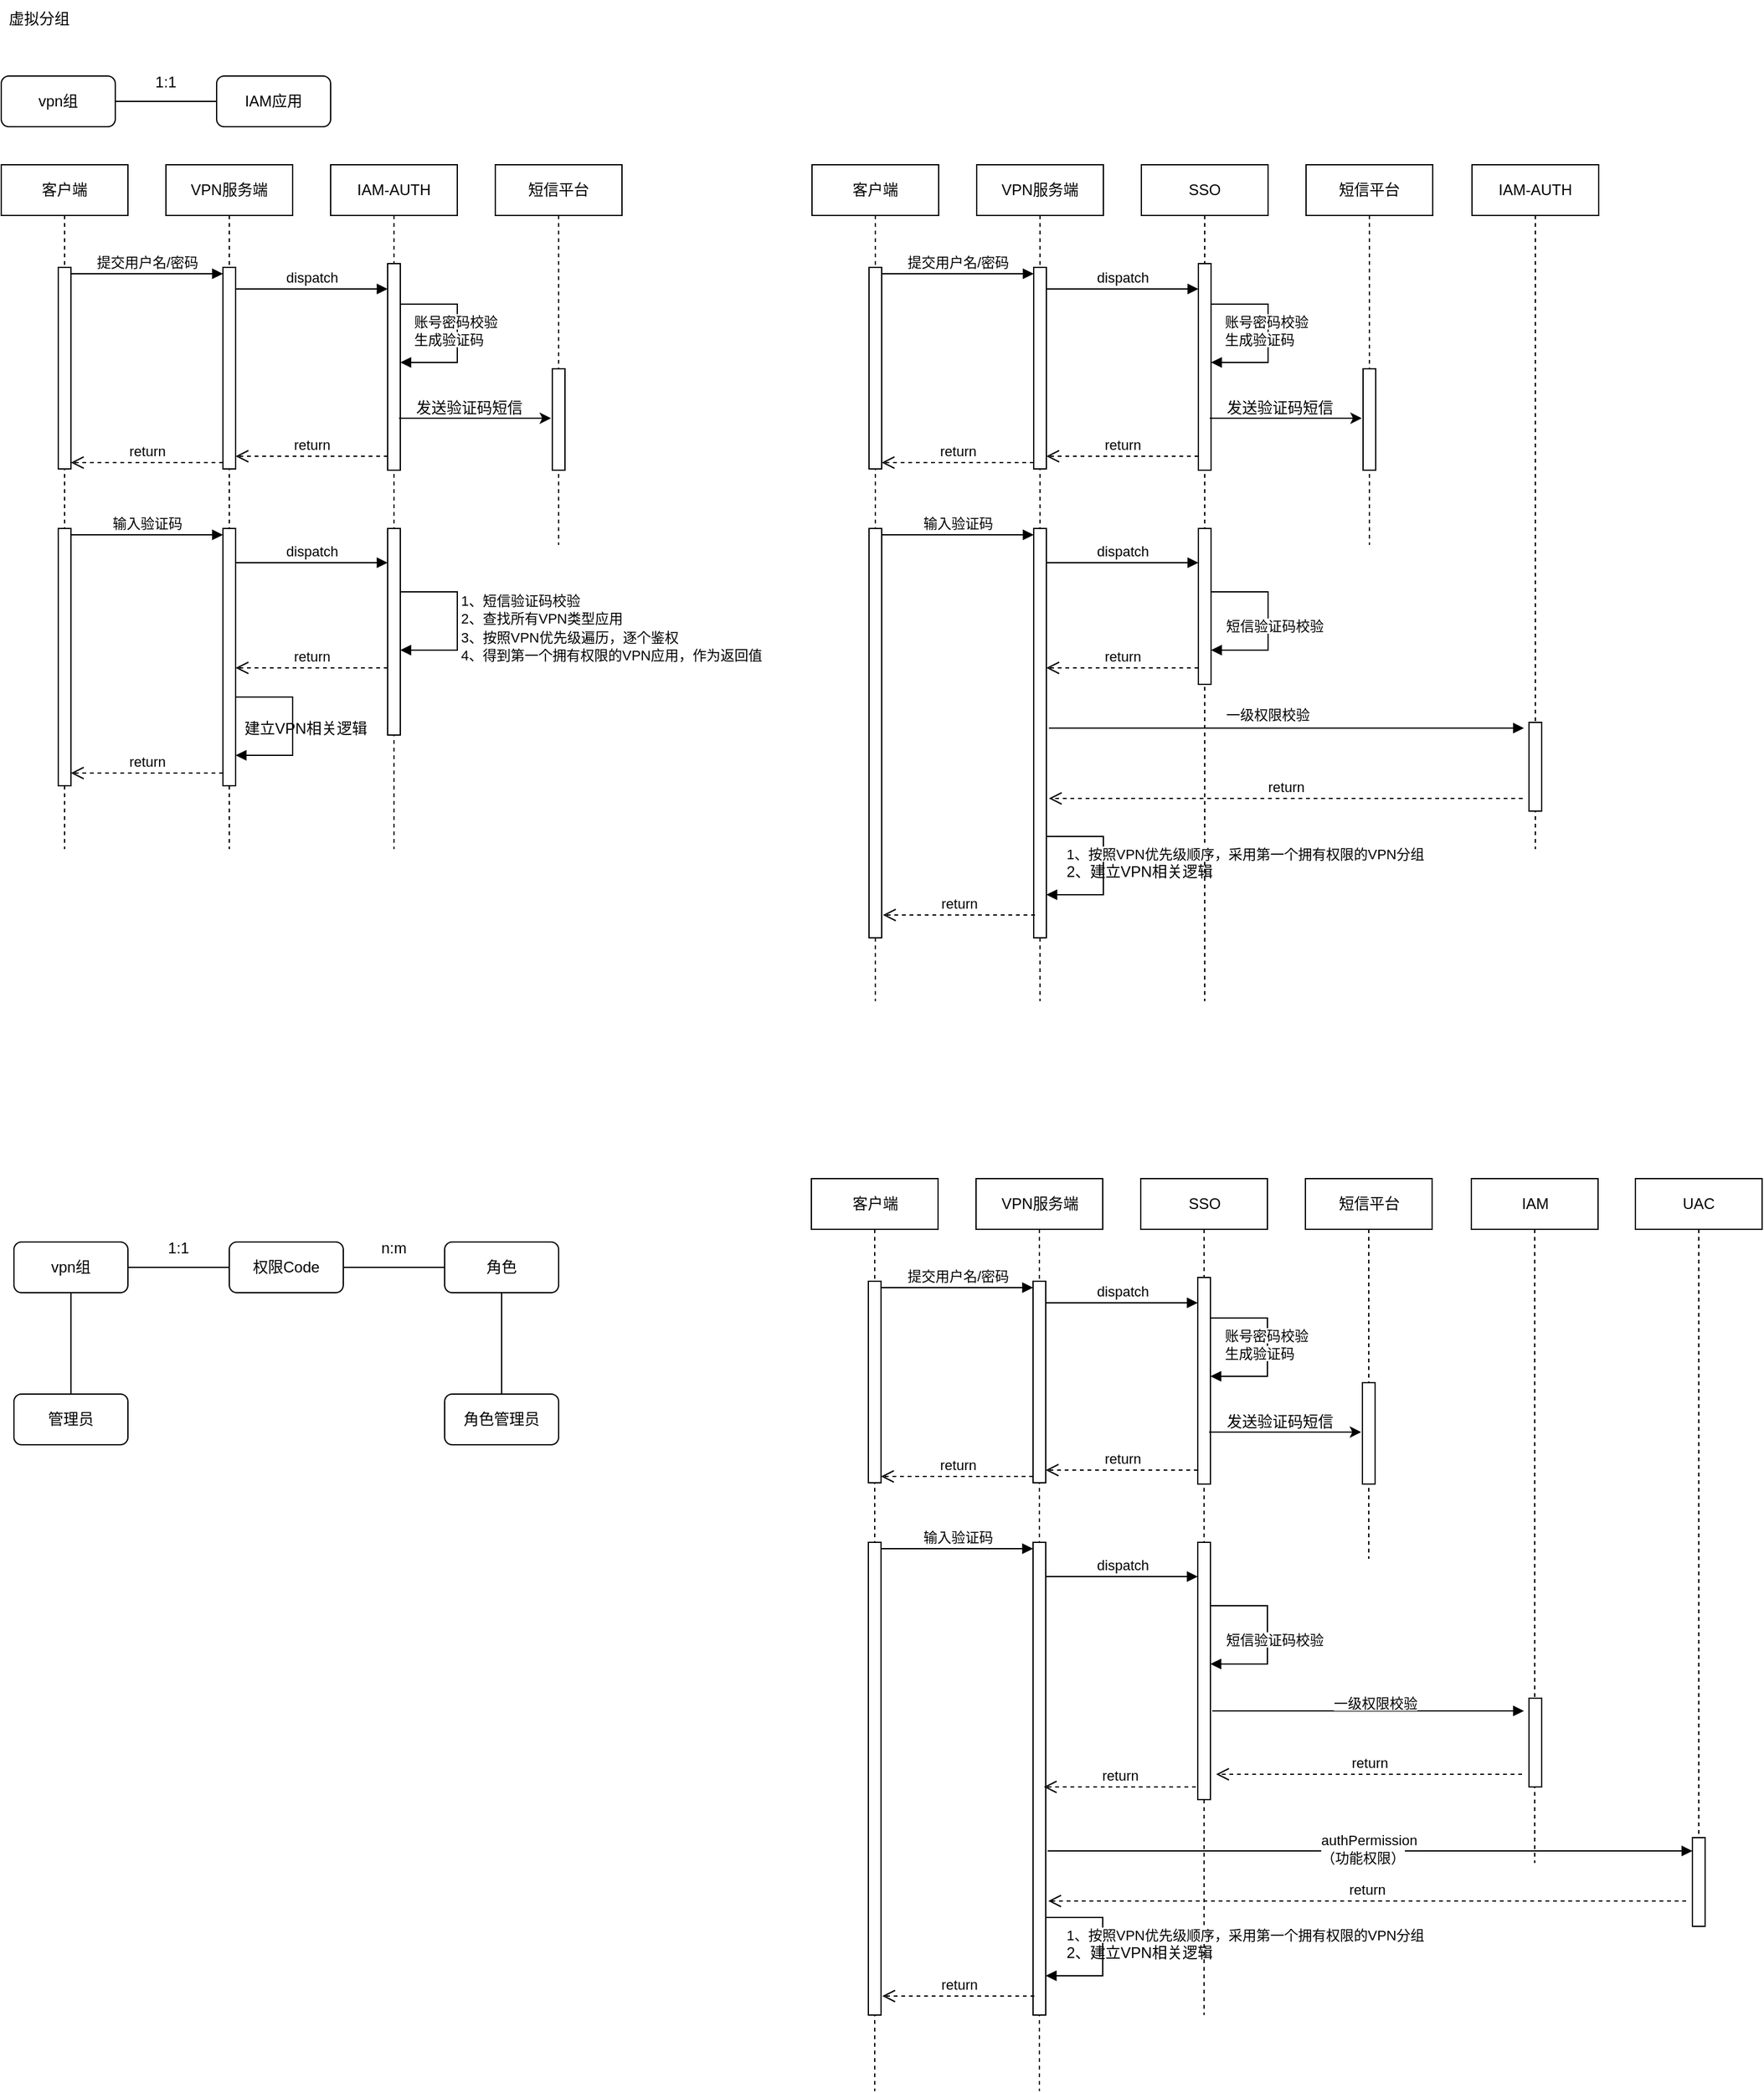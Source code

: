 <mxfile version="24.8.9">
  <diagram name="Page-1" id="OuY2t-sL65_i3FM4xlRS">
    <mxGraphModel dx="1517" dy="2004" grid="1" gridSize="10" guides="1" tooltips="1" connect="1" arrows="1" fold="1" page="1" pageScale="1" pageWidth="827" pageHeight="1169" math="0" shadow="0">
      <root>
        <mxCell id="0" />
        <mxCell id="1" parent="0" />
        <mxCell id="-IJ2zPJmwYMM-XH0tkm4-10" value="" style="rounded=0;orthogonalLoop=1;jettySize=auto;html=1;endArrow=none;endFill=0;" edge="1" parent="1" source="-IJ2zPJmwYMM-XH0tkm4-8" target="-IJ2zPJmwYMM-XH0tkm4-9">
          <mxGeometry relative="1" as="geometry" />
        </mxCell>
        <mxCell id="-IJ2zPJmwYMM-XH0tkm4-235" value="" style="edgeStyle=orthogonalEdgeStyle;rounded=0;orthogonalLoop=1;jettySize=auto;html=1;endArrow=none;endFill=0;" edge="1" parent="1" source="-IJ2zPJmwYMM-XH0tkm4-8" target="-IJ2zPJmwYMM-XH0tkm4-234">
          <mxGeometry relative="1" as="geometry" />
        </mxCell>
        <mxCell id="-IJ2zPJmwYMM-XH0tkm4-8" value="vpn组" style="rounded=1;whiteSpace=wrap;html=1;" vertex="1" parent="1">
          <mxGeometry x="40" y="950" width="90" height="40" as="geometry" />
        </mxCell>
        <mxCell id="-IJ2zPJmwYMM-XH0tkm4-237" value="" style="edgeStyle=orthogonalEdgeStyle;rounded=0;orthogonalLoop=1;jettySize=auto;html=1;endArrow=none;endFill=0;" edge="1" parent="1" source="-IJ2zPJmwYMM-XH0tkm4-9" target="-IJ2zPJmwYMM-XH0tkm4-236">
          <mxGeometry relative="1" as="geometry" />
        </mxCell>
        <mxCell id="-IJ2zPJmwYMM-XH0tkm4-9" value="权限Code" style="rounded=1;whiteSpace=wrap;html=1;" vertex="1" parent="1">
          <mxGeometry x="210" y="950" width="90" height="40" as="geometry" />
        </mxCell>
        <mxCell id="-IJ2zPJmwYMM-XH0tkm4-49" value="客户端" style="shape=umlLifeline;perimeter=lifelinePerimeter;whiteSpace=wrap;html=1;container=1;dropTarget=0;collapsible=0;recursiveResize=0;outlineConnect=0;portConstraint=eastwest;newEdgeStyle={&quot;curved&quot;:0,&quot;rounded&quot;:0};" vertex="1" parent="1">
          <mxGeometry x="30" y="100" width="100" height="540" as="geometry" />
        </mxCell>
        <mxCell id="-IJ2zPJmwYMM-XH0tkm4-75" value="" style="html=1;points=[[0,0,0,0,5],[0,1,0,0,-5],[1,0,0,0,5],[1,1,0,0,-5]];perimeter=orthogonalPerimeter;outlineConnect=0;targetShapes=umlLifeline;portConstraint=eastwest;newEdgeStyle={&quot;curved&quot;:0,&quot;rounded&quot;:0};" vertex="1" parent="-IJ2zPJmwYMM-XH0tkm4-49">
          <mxGeometry x="45" y="81" width="10" height="159" as="geometry" />
        </mxCell>
        <mxCell id="-IJ2zPJmwYMM-XH0tkm4-101" value="" style="html=1;points=[[0,0,0,0,5],[0,1,0,0,-5],[1,0,0,0,5],[1,1,0,0,-5]];perimeter=orthogonalPerimeter;outlineConnect=0;targetShapes=umlLifeline;portConstraint=eastwest;newEdgeStyle={&quot;curved&quot;:0,&quot;rounded&quot;:0};" vertex="1" parent="-IJ2zPJmwYMM-XH0tkm4-49">
          <mxGeometry x="45" y="287" width="10" height="203" as="geometry" />
        </mxCell>
        <mxCell id="-IJ2zPJmwYMM-XH0tkm4-50" value="VPN服务端" style="shape=umlLifeline;perimeter=lifelinePerimeter;whiteSpace=wrap;html=1;container=1;dropTarget=0;collapsible=0;recursiveResize=0;outlineConnect=0;portConstraint=eastwest;newEdgeStyle={&quot;curved&quot;:0,&quot;rounded&quot;:0};" vertex="1" parent="1">
          <mxGeometry x="160" y="100" width="100" height="540" as="geometry" />
        </mxCell>
        <mxCell id="-IJ2zPJmwYMM-XH0tkm4-69" value="" style="html=1;points=[[0,0,0,0,5],[0,1,0,0,-5],[1,0,0,0,5],[1,1,0,0,-5]];perimeter=orthogonalPerimeter;outlineConnect=0;targetShapes=umlLifeline;portConstraint=eastwest;newEdgeStyle={&quot;curved&quot;:0,&quot;rounded&quot;:0};" vertex="1" parent="-IJ2zPJmwYMM-XH0tkm4-50">
          <mxGeometry x="45" y="81" width="10" height="159" as="geometry" />
        </mxCell>
        <mxCell id="-IJ2zPJmwYMM-XH0tkm4-102" value="" style="html=1;points=[[0,0,0,0,5],[0,1,0,0,-5],[1,0,0,0,5],[1,1,0,0,-5]];perimeter=orthogonalPerimeter;outlineConnect=0;targetShapes=umlLifeline;portConstraint=eastwest;newEdgeStyle={&quot;curved&quot;:0,&quot;rounded&quot;:0};" vertex="1" parent="-IJ2zPJmwYMM-XH0tkm4-50">
          <mxGeometry x="45" y="287" width="10" height="203" as="geometry" />
        </mxCell>
        <mxCell id="-IJ2zPJmwYMM-XH0tkm4-51" value="IAM-AUTH" style="shape=umlLifeline;perimeter=lifelinePerimeter;whiteSpace=wrap;html=1;container=1;dropTarget=0;collapsible=0;recursiveResize=0;outlineConnect=0;portConstraint=eastwest;newEdgeStyle={&quot;curved&quot;:0,&quot;rounded&quot;:0};" vertex="1" parent="1">
          <mxGeometry x="290" y="100" width="100" height="540" as="geometry" />
        </mxCell>
        <mxCell id="-IJ2zPJmwYMM-XH0tkm4-72" value="" style="html=1;points=[[0,0,0,0,5],[0,1,0,0,-5],[1,0,0,0,5],[1,1,0,0,-5]];perimeter=orthogonalPerimeter;outlineConnect=0;targetShapes=umlLifeline;portConstraint=eastwest;newEdgeStyle={&quot;curved&quot;:0,&quot;rounded&quot;:0};" vertex="1" parent="-IJ2zPJmwYMM-XH0tkm4-51">
          <mxGeometry x="45" y="81" width="10" height="80" as="geometry" />
        </mxCell>
        <mxCell id="-IJ2zPJmwYMM-XH0tkm4-95" value="" style="html=1;align=left;spacingLeft=2;endArrow=block;rounded=0;edgeStyle=orthogonalEdgeStyle;curved=0;rounded=0;" edge="1" target="-IJ2zPJmwYMM-XH0tkm4-72" parent="-IJ2zPJmwYMM-XH0tkm4-51" source="-IJ2zPJmwYMM-XH0tkm4-72">
          <mxGeometry relative="1" as="geometry">
            <mxPoint x="70" y="80" as="sourcePoint" />
            <Array as="points">
              <mxPoint x="100" y="110" />
              <mxPoint x="100" y="156" />
            </Array>
            <mxPoint x="75" y="110" as="targetPoint" />
          </mxGeometry>
        </mxCell>
        <mxCell id="-IJ2zPJmwYMM-XH0tkm4-97" value="" style="html=1;points=[[0,0,0,0,5],[0,1,0,0,-5],[1,0,0,0,5],[1,1,0,0,-5]];perimeter=orthogonalPerimeter;outlineConnect=0;targetShapes=umlLifeline;portConstraint=eastwest;newEdgeStyle={&quot;curved&quot;:0,&quot;rounded&quot;:0};" vertex="1" parent="-IJ2zPJmwYMM-XH0tkm4-51">
          <mxGeometry x="45" y="161" width="10" height="80" as="geometry" />
        </mxCell>
        <mxCell id="-IJ2zPJmwYMM-XH0tkm4-103" value="" style="html=1;points=[[0,0,0,0,5],[0,1,0,0,-5],[1,0,0,0,5],[1,1,0,0,-5]];perimeter=orthogonalPerimeter;outlineConnect=0;targetShapes=umlLifeline;portConstraint=eastwest;newEdgeStyle={&quot;curved&quot;:0,&quot;rounded&quot;:0};" vertex="1" parent="-IJ2zPJmwYMM-XH0tkm4-51">
          <mxGeometry x="45" y="287" width="10" height="80" as="geometry" />
        </mxCell>
        <mxCell id="-IJ2zPJmwYMM-XH0tkm4-105" value="" style="html=1;points=[[0,0,0,0,5],[0,1,0,0,-5],[1,0,0,0,5],[1,1,0,0,-5]];perimeter=orthogonalPerimeter;outlineConnect=0;targetShapes=umlLifeline;portConstraint=eastwest;newEdgeStyle={&quot;curved&quot;:0,&quot;rounded&quot;:0};" vertex="1" parent="-IJ2zPJmwYMM-XH0tkm4-51">
          <mxGeometry x="45" y="367" width="10" height="80" as="geometry" />
        </mxCell>
        <mxCell id="-IJ2zPJmwYMM-XH0tkm4-115" value="" style="html=1;points=[[0,0,0,0,5],[0,1,0,0,-5],[1,0,0,0,5],[1,1,0,0,-5]];perimeter=orthogonalPerimeter;outlineConnect=0;targetShapes=umlLifeline;portConstraint=eastwest;newEdgeStyle={&quot;curved&quot;:0,&quot;rounded&quot;:0};" vertex="1" parent="-IJ2zPJmwYMM-XH0tkm4-51">
          <mxGeometry x="45" y="287" width="10" height="163" as="geometry" />
        </mxCell>
        <mxCell id="-IJ2zPJmwYMM-XH0tkm4-116" value="" style="html=1;points=[[0,0,0,0,5],[0,1,0,0,-5],[1,0,0,0,5],[1,1,0,0,-5]];perimeter=orthogonalPerimeter;outlineConnect=0;targetShapes=umlLifeline;portConstraint=eastwest;newEdgeStyle={&quot;curved&quot;:0,&quot;rounded&quot;:0};" vertex="1" parent="-IJ2zPJmwYMM-XH0tkm4-51">
          <mxGeometry x="45" y="78" width="10" height="163" as="geometry" />
        </mxCell>
        <mxCell id="-IJ2zPJmwYMM-XH0tkm4-73" value="dispatch" style="html=1;verticalAlign=bottom;endArrow=block;curved=0;rounded=0;entryX=0;entryY=0;entryDx=0;entryDy=5;exitX=1;exitY=0;exitDx=0;exitDy=5;exitPerimeter=0;" edge="1" parent="1">
          <mxGeometry relative="1" as="geometry">
            <mxPoint x="215" y="198" as="sourcePoint" />
            <mxPoint x="335" y="198" as="targetPoint" />
          </mxGeometry>
        </mxCell>
        <mxCell id="-IJ2zPJmwYMM-XH0tkm4-74" value="return" style="html=1;verticalAlign=bottom;endArrow=open;dashed=1;endSize=8;curved=0;rounded=0;exitX=0;exitY=1;exitDx=0;exitDy=-5;" edge="1" parent="1">
          <mxGeometry relative="1" as="geometry">
            <mxPoint x="215" y="330" as="targetPoint" />
            <mxPoint x="335" y="330" as="sourcePoint" />
          </mxGeometry>
        </mxCell>
        <mxCell id="-IJ2zPJmwYMM-XH0tkm4-70" value="提交用户名/密码" style="html=1;verticalAlign=bottom;endArrow=block;curved=0;rounded=0;entryX=0;entryY=0;entryDx=0;entryDy=5;" edge="1" target="-IJ2zPJmwYMM-XH0tkm4-69" parent="1" source="-IJ2zPJmwYMM-XH0tkm4-75">
          <mxGeometry relative="1" as="geometry">
            <mxPoint x="140" y="186" as="sourcePoint" />
          </mxGeometry>
        </mxCell>
        <mxCell id="-IJ2zPJmwYMM-XH0tkm4-71" value="return" style="html=1;verticalAlign=bottom;endArrow=open;dashed=1;endSize=8;curved=0;rounded=0;exitX=0;exitY=1;exitDx=0;exitDy=-5;entryX=1;entryY=1;entryDx=0;entryDy=-5;entryPerimeter=0;" edge="1" source="-IJ2zPJmwYMM-XH0tkm4-69" parent="1" target="-IJ2zPJmwYMM-XH0tkm4-75">
          <mxGeometry relative="1" as="geometry">
            <mxPoint x="140" y="256" as="targetPoint" />
          </mxGeometry>
        </mxCell>
        <mxCell id="-IJ2zPJmwYMM-XH0tkm4-91" value="短信平台" style="shape=umlLifeline;perimeter=lifelinePerimeter;whiteSpace=wrap;html=1;container=1;dropTarget=0;collapsible=0;recursiveResize=0;outlineConnect=0;portConstraint=eastwest;newEdgeStyle={&quot;curved&quot;:0,&quot;rounded&quot;:0};" vertex="1" parent="1">
          <mxGeometry x="420" y="100" width="100" height="300" as="geometry" />
        </mxCell>
        <mxCell id="-IJ2zPJmwYMM-XH0tkm4-92" value="" style="html=1;points=[[0,0,0,0,5],[0,1,0,0,-5],[1,0,0,0,5],[1,1,0,0,-5]];perimeter=orthogonalPerimeter;outlineConnect=0;targetShapes=umlLifeline;portConstraint=eastwest;newEdgeStyle={&quot;curved&quot;:0,&quot;rounded&quot;:0};" vertex="1" parent="-IJ2zPJmwYMM-XH0tkm4-91">
          <mxGeometry x="45" y="161" width="10" height="80" as="geometry" />
        </mxCell>
        <mxCell id="-IJ2zPJmwYMM-XH0tkm4-96" value="&lt;span style=&quot;color: rgb(0, 0, 0); font-family: Helvetica; font-size: 11px; font-style: normal; font-variant-ligatures: normal; font-variant-caps: normal; font-weight: 400; letter-spacing: normal; orphans: 2; text-align: left; text-indent: 0px; text-transform: none; widows: 2; word-spacing: 0px; -webkit-text-stroke-width: 0px; white-space: nowrap; background-color: rgb(255, 255, 255); text-decoration-thickness: initial; text-decoration-style: initial; text-decoration-color: initial; display: inline !important; float: none;&quot;&gt;账号密码校验&lt;br&gt;生成验证码&lt;/span&gt;" style="text;whiteSpace=wrap;html=1;" vertex="1" parent="1">
          <mxGeometry x="354" y="210" width="100" height="40" as="geometry" />
        </mxCell>
        <mxCell id="-IJ2zPJmwYMM-XH0tkm4-98" style="edgeStyle=orthogonalEdgeStyle;rounded=0;orthogonalLoop=1;jettySize=auto;html=1;curved=0;" edge="1" parent="1">
          <mxGeometry relative="1" as="geometry">
            <mxPoint x="344" y="300" as="sourcePoint" />
            <mxPoint x="464" y="300" as="targetPoint" />
          </mxGeometry>
        </mxCell>
        <mxCell id="-IJ2zPJmwYMM-XH0tkm4-99" value="发送验证码短信" style="text;html=1;align=center;verticalAlign=middle;resizable=0;points=[];autosize=1;strokeColor=none;fillColor=none;" vertex="1" parent="1">
          <mxGeometry x="344" y="277" width="110" height="30" as="geometry" />
        </mxCell>
        <mxCell id="-IJ2zPJmwYMM-XH0tkm4-106" value="dispatch" style="html=1;verticalAlign=bottom;endArrow=block;curved=0;rounded=0;entryX=0;entryY=0;entryDx=0;entryDy=5;exitX=1;exitY=0;exitDx=0;exitDy=5;exitPerimeter=0;" edge="1" parent="1">
          <mxGeometry relative="1" as="geometry">
            <mxPoint x="215" y="414" as="sourcePoint" />
            <mxPoint x="335" y="414" as="targetPoint" />
          </mxGeometry>
        </mxCell>
        <mxCell id="-IJ2zPJmwYMM-XH0tkm4-107" value="return" style="html=1;verticalAlign=bottom;endArrow=open;dashed=1;endSize=8;curved=0;rounded=0;exitX=0;exitY=1;exitDx=0;exitDy=-5;" edge="1" parent="1">
          <mxGeometry relative="1" as="geometry">
            <mxPoint x="215" y="497" as="targetPoint" />
            <mxPoint x="335" y="497" as="sourcePoint" />
          </mxGeometry>
        </mxCell>
        <mxCell id="-IJ2zPJmwYMM-XH0tkm4-108" value="输入验证码" style="html=1;verticalAlign=bottom;endArrow=block;curved=0;rounded=0;entryX=0;entryY=0;entryDx=0;entryDy=5;" edge="1" parent="1" source="-IJ2zPJmwYMM-XH0tkm4-101" target="-IJ2zPJmwYMM-XH0tkm4-102">
          <mxGeometry relative="1" as="geometry">
            <mxPoint x="145" y="402" as="sourcePoint" />
            <mxPoint as="offset" />
          </mxGeometry>
        </mxCell>
        <mxCell id="-IJ2zPJmwYMM-XH0tkm4-109" value="return" style="html=1;verticalAlign=bottom;endArrow=open;dashed=1;endSize=8;curved=0;rounded=0;exitX=0;exitY=1;exitDx=0;exitDy=-5;entryX=1;entryY=1;entryDx=0;entryDy=-5;entryPerimeter=0;" edge="1" parent="1">
          <mxGeometry relative="1" as="geometry">
            <mxPoint x="85" y="580" as="targetPoint" />
            <mxPoint x="205" y="580.0" as="sourcePoint" />
          </mxGeometry>
        </mxCell>
        <mxCell id="-IJ2zPJmwYMM-XH0tkm4-110" value="" style="html=1;align=left;spacingLeft=2;endArrow=block;rounded=0;edgeStyle=orthogonalEdgeStyle;curved=0;rounded=0;" edge="1" parent="1">
          <mxGeometry relative="1" as="geometry">
            <mxPoint x="345" y="437" as="sourcePoint" />
            <Array as="points">
              <mxPoint x="390" y="437" />
              <mxPoint x="390" y="483" />
            </Array>
            <mxPoint x="345" y="483" as="targetPoint" />
          </mxGeometry>
        </mxCell>
        <mxCell id="-IJ2zPJmwYMM-XH0tkm4-111" value="&lt;span style=&quot;font-size: 11px; text-wrap-mode: nowrap; background-color: rgb(255, 255, 255);&quot;&gt;1、短信验证码校验&lt;br&gt;2、查找所有VPN类型应用&lt;br&gt;3、按照VPN优先级遍历，逐个鉴权&lt;br&gt;4、得到第一个拥有权限的VPN应用，作为返回值&lt;/span&gt;" style="text;whiteSpace=wrap;html=1;" vertex="1" parent="1">
          <mxGeometry x="391" y="430" width="249" height="70" as="geometry" />
        </mxCell>
        <mxCell id="-IJ2zPJmwYMM-XH0tkm4-112" value="" style="html=1;align=left;spacingLeft=2;endArrow=block;rounded=0;edgeStyle=orthogonalEdgeStyle;curved=0;rounded=0;" edge="1" parent="1">
          <mxGeometry relative="1" as="geometry">
            <mxPoint x="215" y="520" as="sourcePoint" />
            <Array as="points">
              <mxPoint x="260" y="520" />
              <mxPoint x="260" y="566" />
            </Array>
            <mxPoint x="215" y="566" as="targetPoint" />
          </mxGeometry>
        </mxCell>
        <mxCell id="-IJ2zPJmwYMM-XH0tkm4-113" value="建立VPN相关逻辑" style="text;html=1;align=center;verticalAlign=middle;resizable=0;points=[];autosize=1;strokeColor=none;fillColor=none;" vertex="1" parent="1">
          <mxGeometry x="210" y="530" width="120" height="30" as="geometry" />
        </mxCell>
        <mxCell id="-IJ2zPJmwYMM-XH0tkm4-121" value="" style="edgeStyle=orthogonalEdgeStyle;rounded=0;orthogonalLoop=1;jettySize=auto;html=1;endArrow=none;endFill=0;" edge="1" parent="1" source="-IJ2zPJmwYMM-XH0tkm4-119" target="-IJ2zPJmwYMM-XH0tkm4-120">
          <mxGeometry relative="1" as="geometry" />
        </mxCell>
        <mxCell id="-IJ2zPJmwYMM-XH0tkm4-119" value="vpn组" style="rounded=1;whiteSpace=wrap;html=1;" vertex="1" parent="1">
          <mxGeometry x="30" y="30" width="90" height="40" as="geometry" />
        </mxCell>
        <mxCell id="-IJ2zPJmwYMM-XH0tkm4-120" value="IAM应用" style="rounded=1;whiteSpace=wrap;html=1;" vertex="1" parent="1">
          <mxGeometry x="200" y="30" width="90" height="40" as="geometry" />
        </mxCell>
        <mxCell id="-IJ2zPJmwYMM-XH0tkm4-122" value="1:1" style="text;html=1;align=center;verticalAlign=middle;whiteSpace=wrap;rounded=0;" vertex="1" parent="1">
          <mxGeometry x="130" y="20" width="60" height="30" as="geometry" />
        </mxCell>
        <mxCell id="-IJ2zPJmwYMM-XH0tkm4-154" value="客户端" style="shape=umlLifeline;perimeter=lifelinePerimeter;whiteSpace=wrap;html=1;container=1;dropTarget=0;collapsible=0;recursiveResize=0;outlineConnect=0;portConstraint=eastwest;newEdgeStyle={&quot;curved&quot;:0,&quot;rounded&quot;:0};" vertex="1" parent="1">
          <mxGeometry x="670" y="100" width="100" height="660" as="geometry" />
        </mxCell>
        <mxCell id="-IJ2zPJmwYMM-XH0tkm4-155" value="" style="html=1;points=[[0,0,0,0,5],[0,1,0,0,-5],[1,0,0,0,5],[1,1,0,0,-5]];perimeter=orthogonalPerimeter;outlineConnect=0;targetShapes=umlLifeline;portConstraint=eastwest;newEdgeStyle={&quot;curved&quot;:0,&quot;rounded&quot;:0};" vertex="1" parent="-IJ2zPJmwYMM-XH0tkm4-154">
          <mxGeometry x="45" y="81" width="10" height="159" as="geometry" />
        </mxCell>
        <mxCell id="-IJ2zPJmwYMM-XH0tkm4-156" value="" style="html=1;points=[[0,0,0,0,5],[0,1,0,0,-5],[1,0,0,0,5],[1,1,0,0,-5]];perimeter=orthogonalPerimeter;outlineConnect=0;targetShapes=umlLifeline;portConstraint=eastwest;newEdgeStyle={&quot;curved&quot;:0,&quot;rounded&quot;:0};" vertex="1" parent="-IJ2zPJmwYMM-XH0tkm4-154">
          <mxGeometry x="45" y="287" width="10" height="323" as="geometry" />
        </mxCell>
        <mxCell id="-IJ2zPJmwYMM-XH0tkm4-157" value="VPN服务端" style="shape=umlLifeline;perimeter=lifelinePerimeter;whiteSpace=wrap;html=1;container=1;dropTarget=0;collapsible=0;recursiveResize=0;outlineConnect=0;portConstraint=eastwest;newEdgeStyle={&quot;curved&quot;:0,&quot;rounded&quot;:0};" vertex="1" parent="1">
          <mxGeometry x="800" y="100" width="100" height="660" as="geometry" />
        </mxCell>
        <mxCell id="-IJ2zPJmwYMM-XH0tkm4-158" value="" style="html=1;points=[[0,0,0,0,5],[0,1,0,0,-5],[1,0,0,0,5],[1,1,0,0,-5]];perimeter=orthogonalPerimeter;outlineConnect=0;targetShapes=umlLifeline;portConstraint=eastwest;newEdgeStyle={&quot;curved&quot;:0,&quot;rounded&quot;:0};" vertex="1" parent="-IJ2zPJmwYMM-XH0tkm4-157">
          <mxGeometry x="45" y="81" width="10" height="159" as="geometry" />
        </mxCell>
        <mxCell id="-IJ2zPJmwYMM-XH0tkm4-159" value="" style="html=1;points=[[0,0,0,0,5],[0,1,0,0,-5],[1,0,0,0,5],[1,1,0,0,-5]];perimeter=orthogonalPerimeter;outlineConnect=0;targetShapes=umlLifeline;portConstraint=eastwest;newEdgeStyle={&quot;curved&quot;:0,&quot;rounded&quot;:0};" vertex="1" parent="-IJ2zPJmwYMM-XH0tkm4-157">
          <mxGeometry x="45" y="287" width="10" height="323" as="geometry" />
        </mxCell>
        <mxCell id="-IJ2zPJmwYMM-XH0tkm4-160" value="SSO" style="shape=umlLifeline;perimeter=lifelinePerimeter;whiteSpace=wrap;html=1;container=1;dropTarget=0;collapsible=0;recursiveResize=0;outlineConnect=0;portConstraint=eastwest;newEdgeStyle={&quot;curved&quot;:0,&quot;rounded&quot;:0};" vertex="1" parent="1">
          <mxGeometry x="930" y="100" width="100" height="660" as="geometry" />
        </mxCell>
        <mxCell id="-IJ2zPJmwYMM-XH0tkm4-161" value="" style="html=1;points=[[0,0,0,0,5],[0,1,0,0,-5],[1,0,0,0,5],[1,1,0,0,-5]];perimeter=orthogonalPerimeter;outlineConnect=0;targetShapes=umlLifeline;portConstraint=eastwest;newEdgeStyle={&quot;curved&quot;:0,&quot;rounded&quot;:0};" vertex="1" parent="-IJ2zPJmwYMM-XH0tkm4-160">
          <mxGeometry x="45" y="81" width="10" height="80" as="geometry" />
        </mxCell>
        <mxCell id="-IJ2zPJmwYMM-XH0tkm4-162" value="" style="html=1;align=left;spacingLeft=2;endArrow=block;rounded=0;edgeStyle=orthogonalEdgeStyle;curved=0;rounded=0;" edge="1" parent="-IJ2zPJmwYMM-XH0tkm4-160" source="-IJ2zPJmwYMM-XH0tkm4-161" target="-IJ2zPJmwYMM-XH0tkm4-161">
          <mxGeometry relative="1" as="geometry">
            <mxPoint x="70" y="80" as="sourcePoint" />
            <Array as="points">
              <mxPoint x="100" y="110" />
              <mxPoint x="100" y="156" />
            </Array>
            <mxPoint x="75" y="110" as="targetPoint" />
          </mxGeometry>
        </mxCell>
        <mxCell id="-IJ2zPJmwYMM-XH0tkm4-163" value="" style="html=1;points=[[0,0,0,0,5],[0,1,0,0,-5],[1,0,0,0,5],[1,1,0,0,-5]];perimeter=orthogonalPerimeter;outlineConnect=0;targetShapes=umlLifeline;portConstraint=eastwest;newEdgeStyle={&quot;curved&quot;:0,&quot;rounded&quot;:0};" vertex="1" parent="-IJ2zPJmwYMM-XH0tkm4-160">
          <mxGeometry x="45" y="161" width="10" height="80" as="geometry" />
        </mxCell>
        <mxCell id="-IJ2zPJmwYMM-XH0tkm4-164" value="" style="html=1;points=[[0,0,0,0,5],[0,1,0,0,-5],[1,0,0,0,5],[1,1,0,0,-5]];perimeter=orthogonalPerimeter;outlineConnect=0;targetShapes=umlLifeline;portConstraint=eastwest;newEdgeStyle={&quot;curved&quot;:0,&quot;rounded&quot;:0};" vertex="1" parent="-IJ2zPJmwYMM-XH0tkm4-160">
          <mxGeometry x="45" y="287" width="10" height="80" as="geometry" />
        </mxCell>
        <mxCell id="-IJ2zPJmwYMM-XH0tkm4-166" value="" style="html=1;points=[[0,0,0,0,5],[0,1,0,0,-5],[1,0,0,0,5],[1,1,0,0,-5]];perimeter=orthogonalPerimeter;outlineConnect=0;targetShapes=umlLifeline;portConstraint=eastwest;newEdgeStyle={&quot;curved&quot;:0,&quot;rounded&quot;:0};" vertex="1" parent="-IJ2zPJmwYMM-XH0tkm4-160">
          <mxGeometry x="45" y="287" width="10" height="123" as="geometry" />
        </mxCell>
        <mxCell id="-IJ2zPJmwYMM-XH0tkm4-167" value="" style="html=1;points=[[0,0,0,0,5],[0,1,0,0,-5],[1,0,0,0,5],[1,1,0,0,-5]];perimeter=orthogonalPerimeter;outlineConnect=0;targetShapes=umlLifeline;portConstraint=eastwest;newEdgeStyle={&quot;curved&quot;:0,&quot;rounded&quot;:0};" vertex="1" parent="-IJ2zPJmwYMM-XH0tkm4-160">
          <mxGeometry x="45" y="78" width="10" height="163" as="geometry" />
        </mxCell>
        <mxCell id="-IJ2zPJmwYMM-XH0tkm4-168" value="dispatch" style="html=1;verticalAlign=bottom;endArrow=block;curved=0;rounded=0;entryX=0;entryY=0;entryDx=0;entryDy=5;exitX=1;exitY=0;exitDx=0;exitDy=5;exitPerimeter=0;" edge="1" parent="1">
          <mxGeometry relative="1" as="geometry">
            <mxPoint x="855" y="198" as="sourcePoint" />
            <mxPoint x="975" y="198" as="targetPoint" />
          </mxGeometry>
        </mxCell>
        <mxCell id="-IJ2zPJmwYMM-XH0tkm4-169" value="return" style="html=1;verticalAlign=bottom;endArrow=open;dashed=1;endSize=8;curved=0;rounded=0;exitX=0;exitY=1;exitDx=0;exitDy=-5;" edge="1" parent="1">
          <mxGeometry relative="1" as="geometry">
            <mxPoint x="855" y="330" as="targetPoint" />
            <mxPoint x="975" y="330" as="sourcePoint" />
          </mxGeometry>
        </mxCell>
        <mxCell id="-IJ2zPJmwYMM-XH0tkm4-170" value="提交用户名/密码" style="html=1;verticalAlign=bottom;endArrow=block;curved=0;rounded=0;entryX=0;entryY=0;entryDx=0;entryDy=5;" edge="1" parent="1" source="-IJ2zPJmwYMM-XH0tkm4-155" target="-IJ2zPJmwYMM-XH0tkm4-158">
          <mxGeometry relative="1" as="geometry">
            <mxPoint x="780" y="186" as="sourcePoint" />
          </mxGeometry>
        </mxCell>
        <mxCell id="-IJ2zPJmwYMM-XH0tkm4-171" value="return" style="html=1;verticalAlign=bottom;endArrow=open;dashed=1;endSize=8;curved=0;rounded=0;exitX=0;exitY=1;exitDx=0;exitDy=-5;entryX=1;entryY=1;entryDx=0;entryDy=-5;entryPerimeter=0;" edge="1" parent="1" source="-IJ2zPJmwYMM-XH0tkm4-158" target="-IJ2zPJmwYMM-XH0tkm4-155">
          <mxGeometry relative="1" as="geometry">
            <mxPoint x="780" y="256" as="targetPoint" />
          </mxGeometry>
        </mxCell>
        <mxCell id="-IJ2zPJmwYMM-XH0tkm4-172" value="短信平台" style="shape=umlLifeline;perimeter=lifelinePerimeter;whiteSpace=wrap;html=1;container=1;dropTarget=0;collapsible=0;recursiveResize=0;outlineConnect=0;portConstraint=eastwest;newEdgeStyle={&quot;curved&quot;:0,&quot;rounded&quot;:0};" vertex="1" parent="1">
          <mxGeometry x="1060" y="100" width="100" height="300" as="geometry" />
        </mxCell>
        <mxCell id="-IJ2zPJmwYMM-XH0tkm4-173" value="" style="html=1;points=[[0,0,0,0,5],[0,1,0,0,-5],[1,0,0,0,5],[1,1,0,0,-5]];perimeter=orthogonalPerimeter;outlineConnect=0;targetShapes=umlLifeline;portConstraint=eastwest;newEdgeStyle={&quot;curved&quot;:0,&quot;rounded&quot;:0};" vertex="1" parent="-IJ2zPJmwYMM-XH0tkm4-172">
          <mxGeometry x="45" y="161" width="10" height="80" as="geometry" />
        </mxCell>
        <mxCell id="-IJ2zPJmwYMM-XH0tkm4-174" value="&lt;span style=&quot;color: rgb(0, 0, 0); font-family: Helvetica; font-size: 11px; font-style: normal; font-variant-ligatures: normal; font-variant-caps: normal; font-weight: 400; letter-spacing: normal; orphans: 2; text-align: left; text-indent: 0px; text-transform: none; widows: 2; word-spacing: 0px; -webkit-text-stroke-width: 0px; white-space: nowrap; background-color: rgb(255, 255, 255); text-decoration-thickness: initial; text-decoration-style: initial; text-decoration-color: initial; display: inline !important; float: none;&quot;&gt;账号密码校验&lt;br&gt;生成验证码&lt;/span&gt;" style="text;whiteSpace=wrap;html=1;" vertex="1" parent="1">
          <mxGeometry x="994" y="210" width="100" height="40" as="geometry" />
        </mxCell>
        <mxCell id="-IJ2zPJmwYMM-XH0tkm4-175" style="edgeStyle=orthogonalEdgeStyle;rounded=0;orthogonalLoop=1;jettySize=auto;html=1;curved=0;" edge="1" parent="1">
          <mxGeometry relative="1" as="geometry">
            <mxPoint x="984" y="300" as="sourcePoint" />
            <mxPoint x="1104" y="300" as="targetPoint" />
          </mxGeometry>
        </mxCell>
        <mxCell id="-IJ2zPJmwYMM-XH0tkm4-176" value="发送验证码短信" style="text;html=1;align=center;verticalAlign=middle;resizable=0;points=[];autosize=1;strokeColor=none;fillColor=none;" vertex="1" parent="1">
          <mxGeometry x="984" y="277" width="110" height="30" as="geometry" />
        </mxCell>
        <mxCell id="-IJ2zPJmwYMM-XH0tkm4-177" value="dispatch" style="html=1;verticalAlign=bottom;endArrow=block;curved=0;rounded=0;entryX=0;entryY=0;entryDx=0;entryDy=5;exitX=1;exitY=0;exitDx=0;exitDy=5;exitPerimeter=0;" edge="1" parent="1">
          <mxGeometry relative="1" as="geometry">
            <mxPoint x="855" y="414" as="sourcePoint" />
            <mxPoint x="975" y="414" as="targetPoint" />
          </mxGeometry>
        </mxCell>
        <mxCell id="-IJ2zPJmwYMM-XH0tkm4-178" value="return" style="html=1;verticalAlign=bottom;endArrow=open;dashed=1;endSize=8;curved=0;rounded=0;exitX=0;exitY=1;exitDx=0;exitDy=-5;" edge="1" parent="1">
          <mxGeometry relative="1" as="geometry">
            <mxPoint x="855" y="497" as="targetPoint" />
            <mxPoint x="975" y="497" as="sourcePoint" />
          </mxGeometry>
        </mxCell>
        <mxCell id="-IJ2zPJmwYMM-XH0tkm4-179" value="输入验证码" style="html=1;verticalAlign=bottom;endArrow=block;curved=0;rounded=0;entryX=0;entryY=0;entryDx=0;entryDy=5;" edge="1" parent="1" source="-IJ2zPJmwYMM-XH0tkm4-156" target="-IJ2zPJmwYMM-XH0tkm4-159">
          <mxGeometry relative="1" as="geometry">
            <mxPoint x="785" y="402" as="sourcePoint" />
            <mxPoint as="offset" />
          </mxGeometry>
        </mxCell>
        <mxCell id="-IJ2zPJmwYMM-XH0tkm4-180" value="return" style="html=1;verticalAlign=bottom;endArrow=open;dashed=1;endSize=8;curved=0;rounded=0;exitX=0;exitY=1;exitDx=0;exitDy=-5;entryX=1;entryY=1;entryDx=0;entryDy=-5;entryPerimeter=0;" edge="1" parent="1">
          <mxGeometry relative="1" as="geometry">
            <mxPoint x="726" y="692" as="targetPoint" />
            <mxPoint x="846" y="692.0" as="sourcePoint" />
          </mxGeometry>
        </mxCell>
        <mxCell id="-IJ2zPJmwYMM-XH0tkm4-181" value="" style="html=1;align=left;spacingLeft=2;endArrow=block;rounded=0;edgeStyle=orthogonalEdgeStyle;curved=0;rounded=0;" edge="1" parent="1">
          <mxGeometry relative="1" as="geometry">
            <mxPoint x="985" y="437" as="sourcePoint" />
            <Array as="points">
              <mxPoint x="1030" y="437" />
              <mxPoint x="1030" y="483" />
            </Array>
            <mxPoint x="985" y="483" as="targetPoint" />
          </mxGeometry>
        </mxCell>
        <mxCell id="-IJ2zPJmwYMM-XH0tkm4-182" value="&lt;span style=&quot;font-size: 11px; text-wrap-mode: nowrap; background-color: rgb(255, 255, 255);&quot;&gt;短信验证码校验&lt;/span&gt;" style="text;whiteSpace=wrap;html=1;" vertex="1" parent="1">
          <mxGeometry x="995" y="450" width="99" height="40" as="geometry" />
        </mxCell>
        <mxCell id="-IJ2zPJmwYMM-XH0tkm4-183" value="" style="html=1;align=left;spacingLeft=2;endArrow=block;rounded=0;edgeStyle=orthogonalEdgeStyle;curved=0;rounded=0;" edge="1" parent="1">
          <mxGeometry relative="1" as="geometry">
            <mxPoint x="857" y="544.5" as="sourcePoint" />
            <Array as="points">
              <mxPoint x="1082" y="544.5" />
              <mxPoint x="1082" y="544.5" />
            </Array>
            <mxPoint x="1232" y="544.5" as="targetPoint" />
          </mxGeometry>
        </mxCell>
        <mxCell id="-IJ2zPJmwYMM-XH0tkm4-185" value="虚拟分组" style="text;html=1;align=center;verticalAlign=middle;whiteSpace=wrap;rounded=0;" vertex="1" parent="1">
          <mxGeometry x="30" y="-30" width="60" height="30" as="geometry" />
        </mxCell>
        <mxCell id="-IJ2zPJmwYMM-XH0tkm4-186" value="IAM-AUTH" style="shape=umlLifeline;perimeter=lifelinePerimeter;whiteSpace=wrap;html=1;container=1;dropTarget=0;collapsible=0;recursiveResize=0;outlineConnect=0;portConstraint=eastwest;newEdgeStyle={&quot;curved&quot;:0,&quot;rounded&quot;:0};" vertex="1" parent="1">
          <mxGeometry x="1191" y="100" width="100" height="540" as="geometry" />
        </mxCell>
        <mxCell id="-IJ2zPJmwYMM-XH0tkm4-190" value="" style="html=1;points=[[0,0,0,0,5],[0,1,0,0,-5],[1,0,0,0,5],[1,1,0,0,-5]];perimeter=orthogonalPerimeter;outlineConnect=0;targetShapes=umlLifeline;portConstraint=eastwest;newEdgeStyle={&quot;curved&quot;:0,&quot;rounded&quot;:0};" vertex="1" parent="-IJ2zPJmwYMM-XH0tkm4-186">
          <mxGeometry x="45" y="440" width="10" height="70" as="geometry" />
        </mxCell>
        <mxCell id="-IJ2zPJmwYMM-XH0tkm4-194" value="return" style="html=1;verticalAlign=bottom;endArrow=open;dashed=1;endSize=8;curved=0;rounded=0;" edge="1" parent="1">
          <mxGeometry relative="1" as="geometry">
            <mxPoint x="857" y="600" as="targetPoint" />
            <mxPoint x="1231" y="600" as="sourcePoint" />
          </mxGeometry>
        </mxCell>
        <mxCell id="-IJ2zPJmwYMM-XH0tkm4-195" value="&lt;span style=&quot;font-size: 11px; text-wrap-mode: nowrap; background-color: rgb(255, 255, 255);&quot;&gt;一级权限校验&lt;/span&gt;" style="text;whiteSpace=wrap;html=1;" vertex="1" parent="1">
          <mxGeometry x="995" y="520" width="99" height="40" as="geometry" />
        </mxCell>
        <mxCell id="-IJ2zPJmwYMM-XH0tkm4-196" value="" style="html=1;align=left;spacingLeft=2;endArrow=block;rounded=0;edgeStyle=orthogonalEdgeStyle;curved=0;rounded=0;" edge="1" parent="1">
          <mxGeometry relative="1" as="geometry">
            <mxPoint x="855" y="630" as="sourcePoint" />
            <Array as="points">
              <mxPoint x="900" y="630" />
              <mxPoint x="900" y="676" />
            </Array>
            <mxPoint x="855" y="676" as="targetPoint" />
          </mxGeometry>
        </mxCell>
        <mxCell id="-IJ2zPJmwYMM-XH0tkm4-197" value="&lt;span style=&quot;color: rgb(0, 0, 0); font-family: Helvetica; font-size: 11px; font-style: normal; font-variant-ligatures: normal; font-variant-caps: normal; font-weight: 400; letter-spacing: normal; orphans: 2; text-align: left; text-indent: 0px; text-transform: none; widows: 2; word-spacing: 0px; -webkit-text-stroke-width: 0px; white-space: nowrap; background-color: rgb(255, 255, 255); text-decoration-thickness: initial; text-decoration-style: initial; text-decoration-color: initial; display: inline !important; float: none;&quot;&gt;1、按照VPN优先级顺序，采用&lt;/span&gt;&lt;span style=&quot;font-size: 11px; text-wrap-mode: nowrap; background-color: rgb(255, 255, 255);&quot;&gt;第一个拥有权限的VPN分组&lt;br&gt;&lt;/span&gt;&lt;span style=&quot;text-align: center; text-wrap-mode: nowrap;&quot;&gt;2、建立VPN相关逻辑&lt;/span&gt;&lt;span style=&quot;font-size: 11px; text-wrap-mode: nowrap; background-color: rgb(255, 255, 255);&quot;&gt;&lt;/span&gt;" style="text;whiteSpace=wrap;html=1;" vertex="1" parent="1">
          <mxGeometry x="869" y="630" width="291" height="40" as="geometry" />
        </mxCell>
        <mxCell id="-IJ2zPJmwYMM-XH0tkm4-198" value="客户端" style="shape=umlLifeline;perimeter=lifelinePerimeter;whiteSpace=wrap;html=1;container=1;dropTarget=0;collapsible=0;recursiveResize=0;outlineConnect=0;portConstraint=eastwest;newEdgeStyle={&quot;curved&quot;:0,&quot;rounded&quot;:0};" vertex="1" parent="1">
          <mxGeometry x="669.5" y="900" width="100" height="720" as="geometry" />
        </mxCell>
        <mxCell id="-IJ2zPJmwYMM-XH0tkm4-199" value="" style="html=1;points=[[0,0,0,0,5],[0,1,0,0,-5],[1,0,0,0,5],[1,1,0,0,-5]];perimeter=orthogonalPerimeter;outlineConnect=0;targetShapes=umlLifeline;portConstraint=eastwest;newEdgeStyle={&quot;curved&quot;:0,&quot;rounded&quot;:0};" vertex="1" parent="-IJ2zPJmwYMM-XH0tkm4-198">
          <mxGeometry x="45" y="81" width="10" height="159" as="geometry" />
        </mxCell>
        <mxCell id="-IJ2zPJmwYMM-XH0tkm4-200" value="" style="html=1;points=[[0,0,0,0,5],[0,1,0,0,-5],[1,0,0,0,5],[1,1,0,0,-5]];perimeter=orthogonalPerimeter;outlineConnect=0;targetShapes=umlLifeline;portConstraint=eastwest;newEdgeStyle={&quot;curved&quot;:0,&quot;rounded&quot;:0};" vertex="1" parent="-IJ2zPJmwYMM-XH0tkm4-198">
          <mxGeometry x="45" y="287" width="10" height="373" as="geometry" />
        </mxCell>
        <mxCell id="-IJ2zPJmwYMM-XH0tkm4-201" value="VPN服务端" style="shape=umlLifeline;perimeter=lifelinePerimeter;whiteSpace=wrap;html=1;container=1;dropTarget=0;collapsible=0;recursiveResize=0;outlineConnect=0;portConstraint=eastwest;newEdgeStyle={&quot;curved&quot;:0,&quot;rounded&quot;:0};" vertex="1" parent="1">
          <mxGeometry x="799.5" y="900" width="100" height="720" as="geometry" />
        </mxCell>
        <mxCell id="-IJ2zPJmwYMM-XH0tkm4-202" value="" style="html=1;points=[[0,0,0,0,5],[0,1,0,0,-5],[1,0,0,0,5],[1,1,0,0,-5]];perimeter=orthogonalPerimeter;outlineConnect=0;targetShapes=umlLifeline;portConstraint=eastwest;newEdgeStyle={&quot;curved&quot;:0,&quot;rounded&quot;:0};" vertex="1" parent="-IJ2zPJmwYMM-XH0tkm4-201">
          <mxGeometry x="45" y="81" width="10" height="159" as="geometry" />
        </mxCell>
        <mxCell id="-IJ2zPJmwYMM-XH0tkm4-203" value="" style="html=1;points=[[0,0,0,0,5],[0,1,0,0,-5],[1,0,0,0,5],[1,1,0,0,-5]];perimeter=orthogonalPerimeter;outlineConnect=0;targetShapes=umlLifeline;portConstraint=eastwest;newEdgeStyle={&quot;curved&quot;:0,&quot;rounded&quot;:0};" vertex="1" parent="-IJ2zPJmwYMM-XH0tkm4-201">
          <mxGeometry x="45" y="287" width="10" height="373" as="geometry" />
        </mxCell>
        <mxCell id="-IJ2zPJmwYMM-XH0tkm4-204" value="SSO" style="shape=umlLifeline;perimeter=lifelinePerimeter;whiteSpace=wrap;html=1;container=1;dropTarget=0;collapsible=0;recursiveResize=0;outlineConnect=0;portConstraint=eastwest;newEdgeStyle={&quot;curved&quot;:0,&quot;rounded&quot;:0};" vertex="1" parent="1">
          <mxGeometry x="929.5" y="900" width="100" height="660" as="geometry" />
        </mxCell>
        <mxCell id="-IJ2zPJmwYMM-XH0tkm4-205" value="" style="html=1;points=[[0,0,0,0,5],[0,1,0,0,-5],[1,0,0,0,5],[1,1,0,0,-5]];perimeter=orthogonalPerimeter;outlineConnect=0;targetShapes=umlLifeline;portConstraint=eastwest;newEdgeStyle={&quot;curved&quot;:0,&quot;rounded&quot;:0};" vertex="1" parent="-IJ2zPJmwYMM-XH0tkm4-204">
          <mxGeometry x="45" y="81" width="10" height="80" as="geometry" />
        </mxCell>
        <mxCell id="-IJ2zPJmwYMM-XH0tkm4-206" value="" style="html=1;align=left;spacingLeft=2;endArrow=block;rounded=0;edgeStyle=orthogonalEdgeStyle;curved=0;rounded=0;" edge="1" parent="-IJ2zPJmwYMM-XH0tkm4-204" source="-IJ2zPJmwYMM-XH0tkm4-205" target="-IJ2zPJmwYMM-XH0tkm4-205">
          <mxGeometry relative="1" as="geometry">
            <mxPoint x="70" y="80" as="sourcePoint" />
            <Array as="points">
              <mxPoint x="100" y="110" />
              <mxPoint x="100" y="156" />
            </Array>
            <mxPoint x="75" y="110" as="targetPoint" />
          </mxGeometry>
        </mxCell>
        <mxCell id="-IJ2zPJmwYMM-XH0tkm4-207" value="" style="html=1;points=[[0,0,0,0,5],[0,1,0,0,-5],[1,0,0,0,5],[1,1,0,0,-5]];perimeter=orthogonalPerimeter;outlineConnect=0;targetShapes=umlLifeline;portConstraint=eastwest;newEdgeStyle={&quot;curved&quot;:0,&quot;rounded&quot;:0};" vertex="1" parent="-IJ2zPJmwYMM-XH0tkm4-204">
          <mxGeometry x="45" y="161" width="10" height="80" as="geometry" />
        </mxCell>
        <mxCell id="-IJ2zPJmwYMM-XH0tkm4-208" value="" style="html=1;points=[[0,0,0,0,5],[0,1,0,0,-5],[1,0,0,0,5],[1,1,0,0,-5]];perimeter=orthogonalPerimeter;outlineConnect=0;targetShapes=umlLifeline;portConstraint=eastwest;newEdgeStyle={&quot;curved&quot;:0,&quot;rounded&quot;:0};" vertex="1" parent="-IJ2zPJmwYMM-XH0tkm4-204">
          <mxGeometry x="45" y="287" width="10" height="80" as="geometry" />
        </mxCell>
        <mxCell id="-IJ2zPJmwYMM-XH0tkm4-209" value="" style="html=1;points=[[0,0,0,0,5],[0,1,0,0,-5],[1,0,0,0,5],[1,1,0,0,-5]];perimeter=orthogonalPerimeter;outlineConnect=0;targetShapes=umlLifeline;portConstraint=eastwest;newEdgeStyle={&quot;curved&quot;:0,&quot;rounded&quot;:0};" vertex="1" parent="-IJ2zPJmwYMM-XH0tkm4-204">
          <mxGeometry x="45" y="287" width="10" height="203" as="geometry" />
        </mxCell>
        <mxCell id="-IJ2zPJmwYMM-XH0tkm4-210" value="" style="html=1;points=[[0,0,0,0,5],[0,1,0,0,-5],[1,0,0,0,5],[1,1,0,0,-5]];perimeter=orthogonalPerimeter;outlineConnect=0;targetShapes=umlLifeline;portConstraint=eastwest;newEdgeStyle={&quot;curved&quot;:0,&quot;rounded&quot;:0};" vertex="1" parent="-IJ2zPJmwYMM-XH0tkm4-204">
          <mxGeometry x="45" y="78" width="10" height="163" as="geometry" />
        </mxCell>
        <mxCell id="-IJ2zPJmwYMM-XH0tkm4-211" value="dispatch" style="html=1;verticalAlign=bottom;endArrow=block;curved=0;rounded=0;entryX=0;entryY=0;entryDx=0;entryDy=5;exitX=1;exitY=0;exitDx=0;exitDy=5;exitPerimeter=0;" edge="1" parent="1">
          <mxGeometry relative="1" as="geometry">
            <mxPoint x="854.5" y="998" as="sourcePoint" />
            <mxPoint x="974.5" y="998" as="targetPoint" />
          </mxGeometry>
        </mxCell>
        <mxCell id="-IJ2zPJmwYMM-XH0tkm4-212" value="return" style="html=1;verticalAlign=bottom;endArrow=open;dashed=1;endSize=8;curved=0;rounded=0;exitX=0;exitY=1;exitDx=0;exitDy=-5;" edge="1" parent="1">
          <mxGeometry relative="1" as="geometry">
            <mxPoint x="854.5" y="1130" as="targetPoint" />
            <mxPoint x="974.5" y="1130" as="sourcePoint" />
          </mxGeometry>
        </mxCell>
        <mxCell id="-IJ2zPJmwYMM-XH0tkm4-213" value="提交用户名/密码" style="html=1;verticalAlign=bottom;endArrow=block;curved=0;rounded=0;entryX=0;entryY=0;entryDx=0;entryDy=5;" edge="1" parent="1" source="-IJ2zPJmwYMM-XH0tkm4-199" target="-IJ2zPJmwYMM-XH0tkm4-202">
          <mxGeometry relative="1" as="geometry">
            <mxPoint x="779.5" y="986" as="sourcePoint" />
          </mxGeometry>
        </mxCell>
        <mxCell id="-IJ2zPJmwYMM-XH0tkm4-214" value="return" style="html=1;verticalAlign=bottom;endArrow=open;dashed=1;endSize=8;curved=0;rounded=0;exitX=0;exitY=1;exitDx=0;exitDy=-5;entryX=1;entryY=1;entryDx=0;entryDy=-5;entryPerimeter=0;" edge="1" parent="1" source="-IJ2zPJmwYMM-XH0tkm4-202" target="-IJ2zPJmwYMM-XH0tkm4-199">
          <mxGeometry relative="1" as="geometry">
            <mxPoint x="779.5" y="1056" as="targetPoint" />
          </mxGeometry>
        </mxCell>
        <mxCell id="-IJ2zPJmwYMM-XH0tkm4-215" value="短信平台" style="shape=umlLifeline;perimeter=lifelinePerimeter;whiteSpace=wrap;html=1;container=1;dropTarget=0;collapsible=0;recursiveResize=0;outlineConnect=0;portConstraint=eastwest;newEdgeStyle={&quot;curved&quot;:0,&quot;rounded&quot;:0};" vertex="1" parent="1">
          <mxGeometry x="1059.5" y="900" width="100" height="300" as="geometry" />
        </mxCell>
        <mxCell id="-IJ2zPJmwYMM-XH0tkm4-216" value="" style="html=1;points=[[0,0,0,0,5],[0,1,0,0,-5],[1,0,0,0,5],[1,1,0,0,-5]];perimeter=orthogonalPerimeter;outlineConnect=0;targetShapes=umlLifeline;portConstraint=eastwest;newEdgeStyle={&quot;curved&quot;:0,&quot;rounded&quot;:0};" vertex="1" parent="-IJ2zPJmwYMM-XH0tkm4-215">
          <mxGeometry x="45" y="161" width="10" height="80" as="geometry" />
        </mxCell>
        <mxCell id="-IJ2zPJmwYMM-XH0tkm4-217" value="&lt;span style=&quot;color: rgb(0, 0, 0); font-family: Helvetica; font-size: 11px; font-style: normal; font-variant-ligatures: normal; font-variant-caps: normal; font-weight: 400; letter-spacing: normal; orphans: 2; text-align: left; text-indent: 0px; text-transform: none; widows: 2; word-spacing: 0px; -webkit-text-stroke-width: 0px; white-space: nowrap; background-color: rgb(255, 255, 255); text-decoration-thickness: initial; text-decoration-style: initial; text-decoration-color: initial; display: inline !important; float: none;&quot;&gt;账号密码校验&lt;br&gt;生成验证码&lt;/span&gt;" style="text;whiteSpace=wrap;html=1;" vertex="1" parent="1">
          <mxGeometry x="993.5" y="1010" width="100" height="40" as="geometry" />
        </mxCell>
        <mxCell id="-IJ2zPJmwYMM-XH0tkm4-218" style="edgeStyle=orthogonalEdgeStyle;rounded=0;orthogonalLoop=1;jettySize=auto;html=1;curved=0;" edge="1" parent="1">
          <mxGeometry relative="1" as="geometry">
            <mxPoint x="983.5" y="1100" as="sourcePoint" />
            <mxPoint x="1103.5" y="1100" as="targetPoint" />
          </mxGeometry>
        </mxCell>
        <mxCell id="-IJ2zPJmwYMM-XH0tkm4-219" value="发送验证码短信" style="text;html=1;align=center;verticalAlign=middle;resizable=0;points=[];autosize=1;strokeColor=none;fillColor=none;" vertex="1" parent="1">
          <mxGeometry x="983.5" y="1077" width="110" height="30" as="geometry" />
        </mxCell>
        <mxCell id="-IJ2zPJmwYMM-XH0tkm4-220" value="dispatch" style="html=1;verticalAlign=bottom;endArrow=block;curved=0;rounded=0;entryX=0;entryY=0;entryDx=0;entryDy=5;exitX=1;exitY=0;exitDx=0;exitDy=5;exitPerimeter=0;" edge="1" parent="1">
          <mxGeometry relative="1" as="geometry">
            <mxPoint x="854.5" y="1214" as="sourcePoint" />
            <mxPoint x="974.5" y="1214" as="targetPoint" />
          </mxGeometry>
        </mxCell>
        <mxCell id="-IJ2zPJmwYMM-XH0tkm4-221" value="return" style="html=1;verticalAlign=bottom;endArrow=open;dashed=1;endSize=8;curved=0;rounded=0;exitX=0;exitY=1;exitDx=0;exitDy=-5;" edge="1" parent="1">
          <mxGeometry relative="1" as="geometry">
            <mxPoint x="853" y="1380" as="targetPoint" />
            <mxPoint x="973" y="1380" as="sourcePoint" />
          </mxGeometry>
        </mxCell>
        <mxCell id="-IJ2zPJmwYMM-XH0tkm4-222" value="输入验证码" style="html=1;verticalAlign=bottom;endArrow=block;curved=0;rounded=0;entryX=0;entryY=0;entryDx=0;entryDy=5;" edge="1" parent="1" source="-IJ2zPJmwYMM-XH0tkm4-200" target="-IJ2zPJmwYMM-XH0tkm4-203">
          <mxGeometry relative="1" as="geometry">
            <mxPoint x="784.5" y="1202" as="sourcePoint" />
            <mxPoint as="offset" />
          </mxGeometry>
        </mxCell>
        <mxCell id="-IJ2zPJmwYMM-XH0tkm4-223" value="return" style="html=1;verticalAlign=bottom;endArrow=open;dashed=1;endSize=8;curved=0;rounded=0;exitX=0;exitY=1;exitDx=0;exitDy=-5;entryX=1;entryY=1;entryDx=0;entryDy=-5;entryPerimeter=0;" edge="1" parent="1">
          <mxGeometry relative="1" as="geometry">
            <mxPoint x="725.5" y="1545" as="targetPoint" />
            <mxPoint x="845.5" y="1545.0" as="sourcePoint" />
          </mxGeometry>
        </mxCell>
        <mxCell id="-IJ2zPJmwYMM-XH0tkm4-224" value="" style="html=1;align=left;spacingLeft=2;endArrow=block;rounded=0;edgeStyle=orthogonalEdgeStyle;curved=0;rounded=0;" edge="1" parent="1">
          <mxGeometry relative="1" as="geometry">
            <mxPoint x="984.5" y="1237" as="sourcePoint" />
            <Array as="points">
              <mxPoint x="1029.5" y="1237" />
              <mxPoint x="1029.5" y="1283" />
            </Array>
            <mxPoint x="984.5" y="1283" as="targetPoint" />
          </mxGeometry>
        </mxCell>
        <mxCell id="-IJ2zPJmwYMM-XH0tkm4-225" value="&lt;span style=&quot;font-size: 11px; text-wrap-mode: nowrap; background-color: rgb(255, 255, 255);&quot;&gt;短信验证码校验&lt;/span&gt;" style="text;whiteSpace=wrap;html=1;" vertex="1" parent="1">
          <mxGeometry x="994.5" y="1250" width="99" height="40" as="geometry" />
        </mxCell>
        <mxCell id="-IJ2zPJmwYMM-XH0tkm4-226" value="" style="html=1;align=left;spacingLeft=2;endArrow=block;rounded=0;edgeStyle=orthogonalEdgeStyle;curved=0;rounded=0;" edge="1" parent="1" target="-IJ2zPJmwYMM-XH0tkm4-242">
          <mxGeometry relative="1" as="geometry">
            <mxPoint x="856" y="1430.5" as="sourcePoint" />
            <Array as="points">
              <mxPoint x="1240" y="1431" />
              <mxPoint x="1240" y="1431" />
            </Array>
            <mxPoint x="1231" y="1430.5" as="targetPoint" />
          </mxGeometry>
        </mxCell>
        <mxCell id="-IJ2zPJmwYMM-XH0tkm4-227" value="IAM" style="shape=umlLifeline;perimeter=lifelinePerimeter;whiteSpace=wrap;html=1;container=1;dropTarget=0;collapsible=0;recursiveResize=0;outlineConnect=0;portConstraint=eastwest;newEdgeStyle={&quot;curved&quot;:0,&quot;rounded&quot;:0};" vertex="1" parent="1">
          <mxGeometry x="1190.5" y="900" width="100" height="540" as="geometry" />
        </mxCell>
        <mxCell id="-IJ2zPJmwYMM-XH0tkm4-228" value="" style="html=1;points=[[0,0,0,0,5],[0,1,0,0,-5],[1,0,0,0,5],[1,1,0,0,-5]];perimeter=orthogonalPerimeter;outlineConnect=0;targetShapes=umlLifeline;portConstraint=eastwest;newEdgeStyle={&quot;curved&quot;:0,&quot;rounded&quot;:0};" vertex="1" parent="-IJ2zPJmwYMM-XH0tkm4-227">
          <mxGeometry x="45.5" y="410" width="10" height="70" as="geometry" />
        </mxCell>
        <mxCell id="-IJ2zPJmwYMM-XH0tkm4-229" value="return" style="html=1;verticalAlign=bottom;endArrow=open;dashed=1;endSize=8;curved=0;rounded=0;" edge="1" parent="1">
          <mxGeometry relative="1" as="geometry">
            <mxPoint x="856.5" y="1470" as="targetPoint" />
            <mxPoint x="1360" y="1470" as="sourcePoint" />
          </mxGeometry>
        </mxCell>
        <mxCell id="-IJ2zPJmwYMM-XH0tkm4-230" value="&lt;span style=&quot;font-size: 11px; text-wrap-mode: nowrap; background-color: rgb(255, 255, 255);&quot;&gt;authPermission（功能权限）&lt;/span&gt;" style="text;whiteSpace=wrap;html=1;" vertex="1" parent="1">
          <mxGeometry x="1070" y="1408" width="99" height="40" as="geometry" />
        </mxCell>
        <mxCell id="-IJ2zPJmwYMM-XH0tkm4-231" value="" style="html=1;align=left;spacingLeft=2;endArrow=block;rounded=0;edgeStyle=orthogonalEdgeStyle;curved=0;rounded=0;" edge="1" parent="1">
          <mxGeometry relative="1" as="geometry">
            <mxPoint x="854.5" y="1483" as="sourcePoint" />
            <Array as="points">
              <mxPoint x="899.5" y="1483" />
              <mxPoint x="899.5" y="1529" />
            </Array>
            <mxPoint x="854.5" y="1529" as="targetPoint" />
          </mxGeometry>
        </mxCell>
        <mxCell id="-IJ2zPJmwYMM-XH0tkm4-232" value="&lt;span style=&quot;color: rgb(0, 0, 0); font-family: Helvetica; font-size: 11px; font-style: normal; font-variant-ligatures: normal; font-variant-caps: normal; font-weight: 400; letter-spacing: normal; orphans: 2; text-align: left; text-indent: 0px; text-transform: none; widows: 2; word-spacing: 0px; -webkit-text-stroke-width: 0px; white-space: nowrap; background-color: rgb(255, 255, 255); text-decoration-thickness: initial; text-decoration-style: initial; text-decoration-color: initial; display: inline !important; float: none;&quot;&gt;1、按照VPN优先级顺序，采用&lt;/span&gt;&lt;span style=&quot;font-size: 11px; text-wrap-mode: nowrap; background-color: rgb(255, 255, 255);&quot;&gt;第一个拥有权限的VPN分组&lt;br&gt;&lt;/span&gt;&lt;span style=&quot;text-align: center; text-wrap-mode: nowrap;&quot;&gt;2、建立VPN相关逻辑&lt;/span&gt;&lt;span style=&quot;font-size: 11px; text-wrap-mode: nowrap; background-color: rgb(255, 255, 255);&quot;&gt;&lt;/span&gt;" style="text;whiteSpace=wrap;html=1;" vertex="1" parent="1">
          <mxGeometry x="868.5" y="1483" width="291" height="40" as="geometry" />
        </mxCell>
        <mxCell id="-IJ2zPJmwYMM-XH0tkm4-233" value="1:1" style="text;html=1;align=center;verticalAlign=middle;whiteSpace=wrap;rounded=0;" vertex="1" parent="1">
          <mxGeometry x="140" y="940" width="60" height="30" as="geometry" />
        </mxCell>
        <mxCell id="-IJ2zPJmwYMM-XH0tkm4-234" value="管理员" style="rounded=1;whiteSpace=wrap;html=1;" vertex="1" parent="1">
          <mxGeometry x="40" y="1070" width="90" height="40" as="geometry" />
        </mxCell>
        <mxCell id="-IJ2zPJmwYMM-XH0tkm4-239" value="" style="edgeStyle=orthogonalEdgeStyle;rounded=0;orthogonalLoop=1;jettySize=auto;html=1;endArrow=none;endFill=0;" edge="1" parent="1" source="-IJ2zPJmwYMM-XH0tkm4-236" target="-IJ2zPJmwYMM-XH0tkm4-238">
          <mxGeometry relative="1" as="geometry" />
        </mxCell>
        <mxCell id="-IJ2zPJmwYMM-XH0tkm4-236" value="角色" style="rounded=1;whiteSpace=wrap;html=1;" vertex="1" parent="1">
          <mxGeometry x="380" y="950" width="90" height="40" as="geometry" />
        </mxCell>
        <mxCell id="-IJ2zPJmwYMM-XH0tkm4-238" value="角色管理员" style="rounded=1;whiteSpace=wrap;html=1;" vertex="1" parent="1">
          <mxGeometry x="380" y="1070" width="90" height="40" as="geometry" />
        </mxCell>
        <mxCell id="-IJ2zPJmwYMM-XH0tkm4-240" value="n:m" style="text;html=1;align=center;verticalAlign=middle;whiteSpace=wrap;rounded=0;" vertex="1" parent="1">
          <mxGeometry x="310" y="940" width="60" height="30" as="geometry" />
        </mxCell>
        <mxCell id="-IJ2zPJmwYMM-XH0tkm4-241" value="UAC" style="shape=umlLifeline;perimeter=lifelinePerimeter;whiteSpace=wrap;html=1;container=1;dropTarget=0;collapsible=0;recursiveResize=0;outlineConnect=0;portConstraint=eastwest;newEdgeStyle={&quot;curved&quot;:0,&quot;rounded&quot;:0};" vertex="1" parent="1">
          <mxGeometry x="1320" y="900" width="100" height="540" as="geometry" />
        </mxCell>
        <mxCell id="-IJ2zPJmwYMM-XH0tkm4-245" value="" style="html=1;align=left;spacingLeft=2;endArrow=block;rounded=0;edgeStyle=orthogonalEdgeStyle;curved=0;rounded=0;" edge="1" parent="1">
          <mxGeometry relative="1" as="geometry">
            <mxPoint x="986" y="1320" as="sourcePoint" />
            <Array as="points">
              <mxPoint x="1211" y="1320" />
              <mxPoint x="1211" y="1320" />
            </Array>
            <mxPoint x="1232" y="1320" as="targetPoint" />
          </mxGeometry>
        </mxCell>
        <mxCell id="-IJ2zPJmwYMM-XH0tkm4-247" value="return" style="html=1;verticalAlign=bottom;endArrow=open;dashed=1;endSize=8;curved=0;rounded=0;" edge="1" parent="1">
          <mxGeometry relative="1" as="geometry">
            <mxPoint x="989" y="1370" as="targetPoint" />
            <mxPoint x="1230.5" y="1370" as="sourcePoint" />
          </mxGeometry>
        </mxCell>
        <mxCell id="-IJ2zPJmwYMM-XH0tkm4-242" value="" style="html=1;points=[[0,0,0,0,5],[0,1,0,0,-5],[1,0,0,0,5],[1,1,0,0,-5]];perimeter=orthogonalPerimeter;outlineConnect=0;targetShapes=umlLifeline;portConstraint=eastwest;newEdgeStyle={&quot;curved&quot;:0,&quot;rounded&quot;:0};" vertex="1" parent="1">
          <mxGeometry x="1365" y="1420" width="10" height="70" as="geometry" />
        </mxCell>
        <mxCell id="-IJ2zPJmwYMM-XH0tkm4-248" value="&lt;span style=&quot;font-size: 11px; text-wrap-mode: nowrap; background-color: rgb(255, 255, 255);&quot;&gt;一级权限校验&lt;/span&gt;" style="text;whiteSpace=wrap;html=1;" vertex="1" parent="1">
          <mxGeometry x="1080" y="1300" width="99" height="40" as="geometry" />
        </mxCell>
      </root>
    </mxGraphModel>
  </diagram>
</mxfile>
